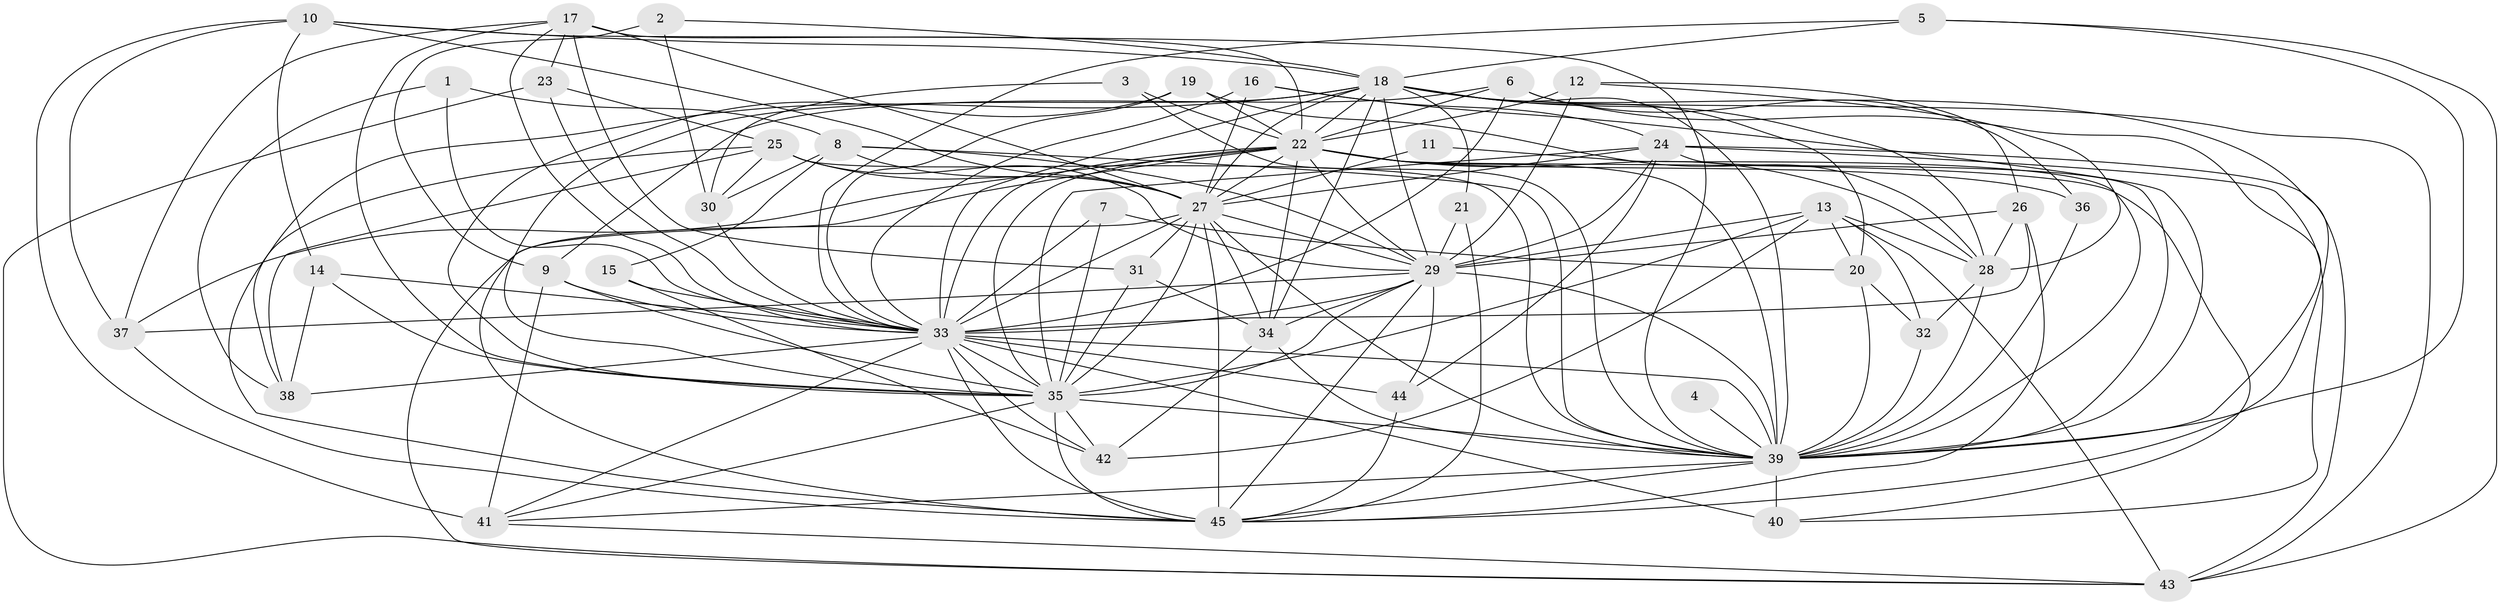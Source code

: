 // original degree distribution, {23: 0.006711409395973154, 21: 0.013422818791946308, 16: 0.006711409395973154, 22: 0.006711409395973154, 19: 0.006711409395973154, 24: 0.013422818791946308, 38: 0.006711409395973154, 36: 0.006711409395973154, 2: 0.4899328859060403, 6: 0.013422818791946308, 9: 0.013422818791946308, 4: 0.1342281879194631, 5: 0.040268456375838924, 3: 0.22818791946308725, 7: 0.013422818791946308}
// Generated by graph-tools (version 1.1) at 2025/36/03/04/25 23:36:35]
// undirected, 45 vertices, 159 edges
graph export_dot {
  node [color=gray90,style=filled];
  1;
  2;
  3;
  4;
  5;
  6;
  7;
  8;
  9;
  10;
  11;
  12;
  13;
  14;
  15;
  16;
  17;
  18;
  19;
  20;
  21;
  22;
  23;
  24;
  25;
  26;
  27;
  28;
  29;
  30;
  31;
  32;
  33;
  34;
  35;
  36;
  37;
  38;
  39;
  40;
  41;
  42;
  43;
  44;
  45;
  1 -- 8 [weight=1.0];
  1 -- 33 [weight=1.0];
  1 -- 38 [weight=1.0];
  2 -- 9 [weight=1.0];
  2 -- 18 [weight=1.0];
  2 -- 30 [weight=1.0];
  3 -- 22 [weight=1.0];
  3 -- 30 [weight=1.0];
  3 -- 39 [weight=1.0];
  4 -- 39 [weight=1.0];
  5 -- 18 [weight=1.0];
  5 -- 33 [weight=1.0];
  5 -- 39 [weight=1.0];
  5 -- 43 [weight=1.0];
  6 -- 9 [weight=1.0];
  6 -- 22 [weight=1.0];
  6 -- 33 [weight=1.0];
  6 -- 36 [weight=1.0];
  6 -- 39 [weight=1.0];
  7 -- 20 [weight=1.0];
  7 -- 33 [weight=1.0];
  7 -- 35 [weight=1.0];
  8 -- 15 [weight=1.0];
  8 -- 27 [weight=2.0];
  8 -- 29 [weight=1.0];
  8 -- 30 [weight=1.0];
  8 -- 39 [weight=2.0];
  9 -- 33 [weight=3.0];
  9 -- 35 [weight=1.0];
  9 -- 41 [weight=1.0];
  10 -- 14 [weight=1.0];
  10 -- 18 [weight=1.0];
  10 -- 27 [weight=1.0];
  10 -- 37 [weight=1.0];
  10 -- 39 [weight=1.0];
  10 -- 41 [weight=1.0];
  11 -- 27 [weight=1.0];
  11 -- 39 [weight=1.0];
  12 -- 22 [weight=2.0];
  12 -- 26 [weight=1.0];
  12 -- 28 [weight=1.0];
  12 -- 29 [weight=1.0];
  13 -- 20 [weight=1.0];
  13 -- 28 [weight=1.0];
  13 -- 29 [weight=3.0];
  13 -- 32 [weight=1.0];
  13 -- 35 [weight=1.0];
  13 -- 42 [weight=1.0];
  13 -- 43 [weight=1.0];
  14 -- 33 [weight=1.0];
  14 -- 35 [weight=1.0];
  14 -- 38 [weight=1.0];
  15 -- 33 [weight=1.0];
  15 -- 42 [weight=1.0];
  16 -- 24 [weight=1.0];
  16 -- 27 [weight=1.0];
  16 -- 33 [weight=1.0];
  16 -- 39 [weight=1.0];
  17 -- 22 [weight=1.0];
  17 -- 23 [weight=1.0];
  17 -- 27 [weight=2.0];
  17 -- 31 [weight=2.0];
  17 -- 33 [weight=2.0];
  17 -- 35 [weight=1.0];
  17 -- 37 [weight=1.0];
  18 -- 20 [weight=1.0];
  18 -- 21 [weight=1.0];
  18 -- 22 [weight=2.0];
  18 -- 27 [weight=3.0];
  18 -- 28 [weight=1.0];
  18 -- 29 [weight=3.0];
  18 -- 33 [weight=1.0];
  18 -- 34 [weight=1.0];
  18 -- 35 [weight=1.0];
  18 -- 38 [weight=1.0];
  18 -- 39 [weight=3.0];
  18 -- 43 [weight=1.0];
  18 -- 45 [weight=2.0];
  19 -- 22 [weight=1.0];
  19 -- 28 [weight=1.0];
  19 -- 33 [weight=1.0];
  19 -- 35 [weight=1.0];
  20 -- 32 [weight=1.0];
  20 -- 39 [weight=1.0];
  21 -- 29 [weight=1.0];
  21 -- 45 [weight=3.0];
  22 -- 27 [weight=2.0];
  22 -- 28 [weight=1.0];
  22 -- 29 [weight=2.0];
  22 -- 33 [weight=1.0];
  22 -- 34 [weight=1.0];
  22 -- 35 [weight=1.0];
  22 -- 36 [weight=2.0];
  22 -- 37 [weight=1.0];
  22 -- 39 [weight=3.0];
  22 -- 40 [weight=1.0];
  22 -- 45 [weight=1.0];
  23 -- 25 [weight=1.0];
  23 -- 33 [weight=1.0];
  23 -- 43 [weight=1.0];
  24 -- 27 [weight=1.0];
  24 -- 29 [weight=1.0];
  24 -- 35 [weight=1.0];
  24 -- 39 [weight=1.0];
  24 -- 40 [weight=1.0];
  24 -- 43 [weight=1.0];
  24 -- 44 [weight=1.0];
  25 -- 27 [weight=1.0];
  25 -- 29 [weight=1.0];
  25 -- 30 [weight=1.0];
  25 -- 38 [weight=1.0];
  25 -- 39 [weight=1.0];
  25 -- 45 [weight=1.0];
  26 -- 28 [weight=1.0];
  26 -- 29 [weight=1.0];
  26 -- 33 [weight=1.0];
  26 -- 45 [weight=1.0];
  27 -- 29 [weight=6.0];
  27 -- 31 [weight=1.0];
  27 -- 33 [weight=4.0];
  27 -- 34 [weight=1.0];
  27 -- 35 [weight=2.0];
  27 -- 39 [weight=3.0];
  27 -- 43 [weight=1.0];
  27 -- 45 [weight=4.0];
  28 -- 32 [weight=1.0];
  28 -- 39 [weight=1.0];
  29 -- 33 [weight=3.0];
  29 -- 34 [weight=1.0];
  29 -- 35 [weight=2.0];
  29 -- 37 [weight=2.0];
  29 -- 39 [weight=4.0];
  29 -- 44 [weight=1.0];
  29 -- 45 [weight=3.0];
  30 -- 33 [weight=1.0];
  31 -- 34 [weight=1.0];
  31 -- 35 [weight=1.0];
  32 -- 39 [weight=1.0];
  33 -- 35 [weight=2.0];
  33 -- 38 [weight=1.0];
  33 -- 39 [weight=1.0];
  33 -- 40 [weight=1.0];
  33 -- 41 [weight=1.0];
  33 -- 42 [weight=1.0];
  33 -- 44 [weight=1.0];
  33 -- 45 [weight=3.0];
  34 -- 39 [weight=1.0];
  34 -- 42 [weight=1.0];
  35 -- 39 [weight=2.0];
  35 -- 41 [weight=1.0];
  35 -- 42 [weight=1.0];
  35 -- 45 [weight=2.0];
  36 -- 39 [weight=2.0];
  37 -- 45 [weight=1.0];
  39 -- 40 [weight=2.0];
  39 -- 41 [weight=1.0];
  39 -- 45 [weight=1.0];
  41 -- 43 [weight=1.0];
  44 -- 45 [weight=1.0];
}

